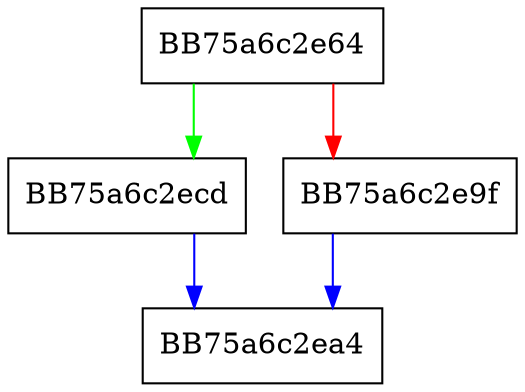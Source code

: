 digraph _validate_arch64_feature_and_save {
  node [shape="box"];
  graph [splines=ortho];
  BB75a6c2e64 -> BB75a6c2ecd [color="green"];
  BB75a6c2e64 -> BB75a6c2e9f [color="red"];
  BB75a6c2e9f -> BB75a6c2ea4 [color="blue"];
  BB75a6c2ecd -> BB75a6c2ea4 [color="blue"];
}